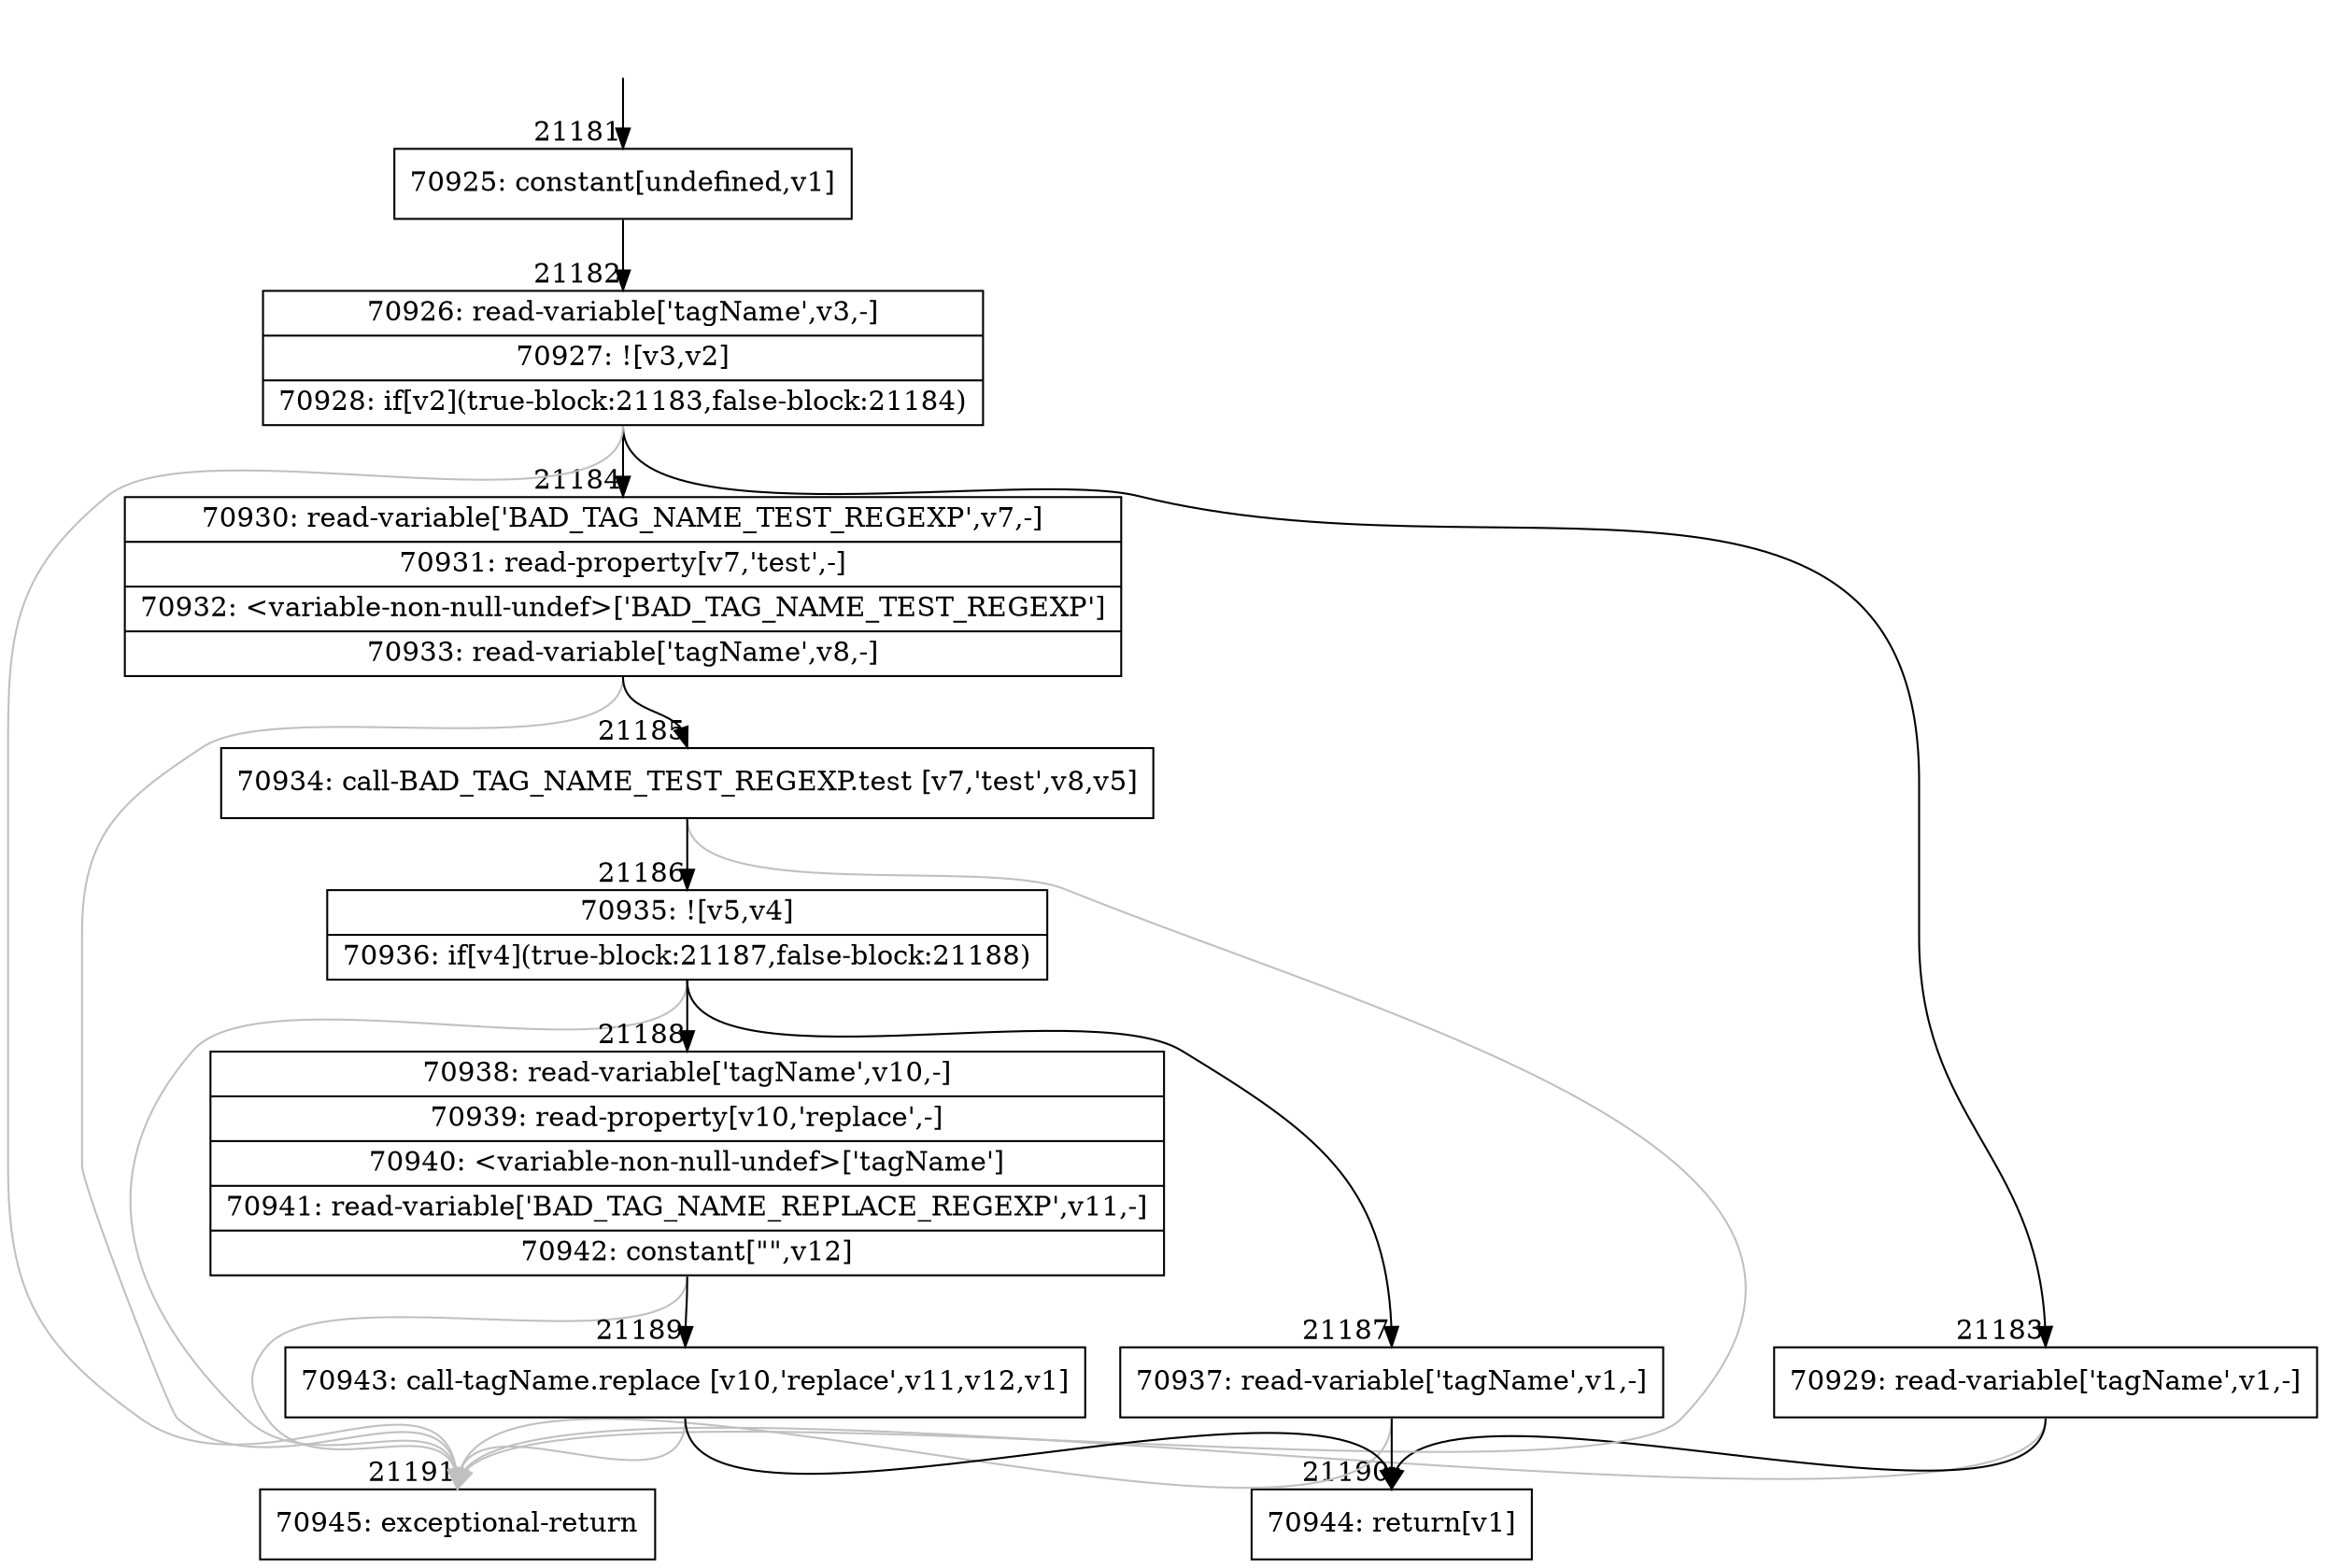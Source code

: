 digraph {
rankdir="TD"
BB_entry1851[shape=none,label=""];
BB_entry1851 -> BB21181 [tailport=s, headport=n, headlabel="    21181"]
BB21181 [shape=record label="{70925: constant[undefined,v1]}" ] 
BB21181 -> BB21182 [tailport=s, headport=n, headlabel="      21182"]
BB21182 [shape=record label="{70926: read-variable['tagName',v3,-]|70927: ![v3,v2]|70928: if[v2](true-block:21183,false-block:21184)}" ] 
BB21182 -> BB21183 [tailport=s, headport=n, headlabel="      21183"]
BB21182 -> BB21184 [tailport=s, headport=n, headlabel="      21184"]
BB21182 -> BB21191 [tailport=s, headport=n, color=gray, headlabel="      21191"]
BB21183 [shape=record label="{70929: read-variable['tagName',v1,-]}" ] 
BB21183 -> BB21190 [tailport=s, headport=n, headlabel="      21190"]
BB21183 -> BB21191 [tailport=s, headport=n, color=gray]
BB21184 [shape=record label="{70930: read-variable['BAD_TAG_NAME_TEST_REGEXP',v7,-]|70931: read-property[v7,'test',-]|70932: \<variable-non-null-undef\>['BAD_TAG_NAME_TEST_REGEXP']|70933: read-variable['tagName',v8,-]}" ] 
BB21184 -> BB21185 [tailport=s, headport=n, headlabel="      21185"]
BB21184 -> BB21191 [tailport=s, headport=n, color=gray]
BB21185 [shape=record label="{70934: call-BAD_TAG_NAME_TEST_REGEXP.test [v7,'test',v8,v5]}" ] 
BB21185 -> BB21186 [tailport=s, headport=n, headlabel="      21186"]
BB21185 -> BB21191 [tailport=s, headport=n, color=gray]
BB21186 [shape=record label="{70935: ![v5,v4]|70936: if[v4](true-block:21187,false-block:21188)}" ] 
BB21186 -> BB21187 [tailport=s, headport=n, headlabel="      21187"]
BB21186 -> BB21188 [tailport=s, headport=n, headlabel="      21188"]
BB21186 -> BB21191 [tailport=s, headport=n, color=gray]
BB21187 [shape=record label="{70937: read-variable['tagName',v1,-]}" ] 
BB21187 -> BB21190 [tailport=s, headport=n]
BB21187 -> BB21191 [tailport=s, headport=n, color=gray]
BB21188 [shape=record label="{70938: read-variable['tagName',v10,-]|70939: read-property[v10,'replace',-]|70940: \<variable-non-null-undef\>['tagName']|70941: read-variable['BAD_TAG_NAME_REPLACE_REGEXP',v11,-]|70942: constant[\"\",v12]}" ] 
BB21188 -> BB21189 [tailport=s, headport=n, headlabel="      21189"]
BB21188 -> BB21191 [tailport=s, headport=n, color=gray]
BB21189 [shape=record label="{70943: call-tagName.replace [v10,'replace',v11,v12,v1]}" ] 
BB21189 -> BB21190 [tailport=s, headport=n]
BB21189 -> BB21191 [tailport=s, headport=n, color=gray]
BB21190 [shape=record label="{70944: return[v1]}" ] 
BB21191 [shape=record label="{70945: exceptional-return}" ] 
//#$~ 39788
}
